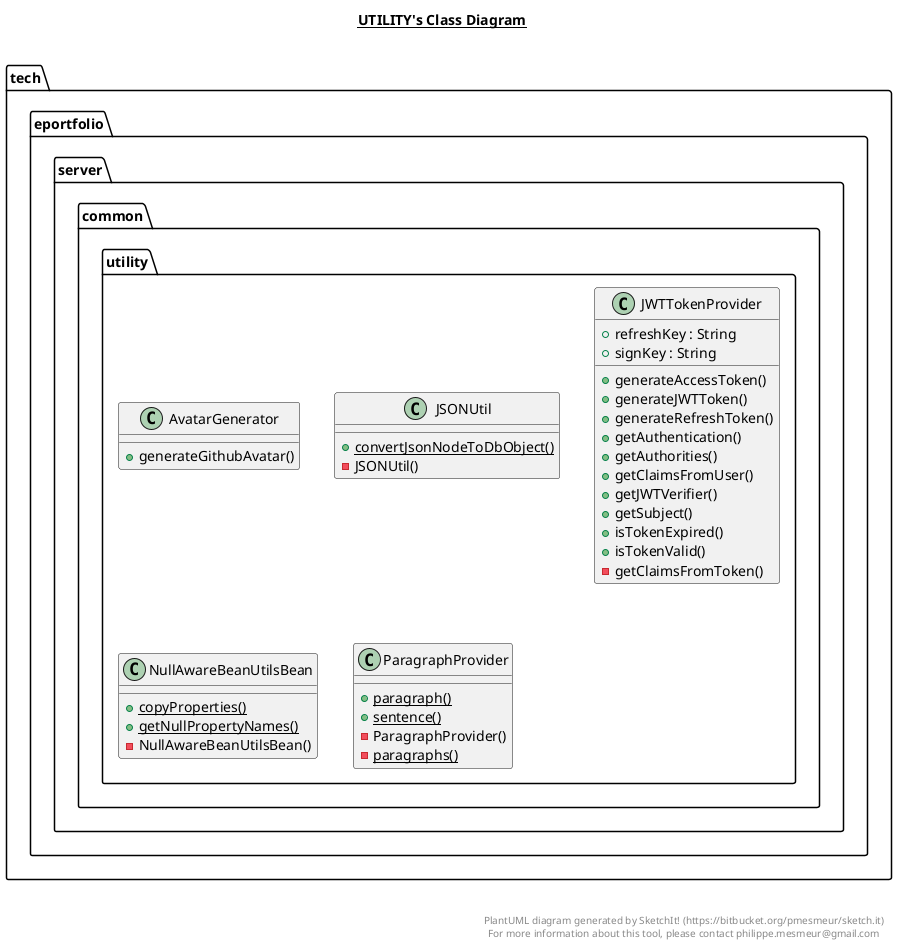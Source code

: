 @startuml

title __UTILITY's Class Diagram__\n

  namespace tech.eportfolio.server {
    namespace common.utility {
      class tech.eportfolio.server.common.utility.AvatarGenerator {
          + generateGithubAvatar()
      }
    }
  }
  

  namespace tech.eportfolio.server {
    namespace common.utility {
      class tech.eportfolio.server.common.utility.JSONUtil {
          {static} + convertJsonNodeToDbObject()
          - JSONUtil()
      }
    }
  }
  

  namespace tech.eportfolio.server {
    namespace common.utility {
      class tech.eportfolio.server.common.utility.JWTTokenProvider {
          + refreshKey : String
          + signKey : String
          + generateAccessToken()
          + generateJWTToken()
          + generateRefreshToken()
          + getAuthentication()
          + getAuthorities()
          + getClaimsFromUser()
          + getJWTVerifier()
          + getSubject()
          + isTokenExpired()
          + isTokenValid()
          - getClaimsFromToken()
      }
    }
  }
  

  namespace tech.eportfolio.server {
    namespace common.utility {
      class tech.eportfolio.server.common.utility.NullAwareBeanUtilsBean {
          {static} + copyProperties()
          {static} + getNullPropertyNames()
          - NullAwareBeanUtilsBean()
      }
    }
  }
  

  namespace tech.eportfolio.server {
    namespace common.utility {
      class tech.eportfolio.server.common.utility.ParagraphProvider {
          {static} + paragraph()
          {static} + sentence()
          - ParagraphProvider()
          {static} - paragraphs()
      }
    }
  }
  



right footer


PlantUML diagram generated by SketchIt! (https://bitbucket.org/pmesmeur/sketch.it)
For more information about this tool, please contact philippe.mesmeur@gmail.com
endfooter

@enduml
